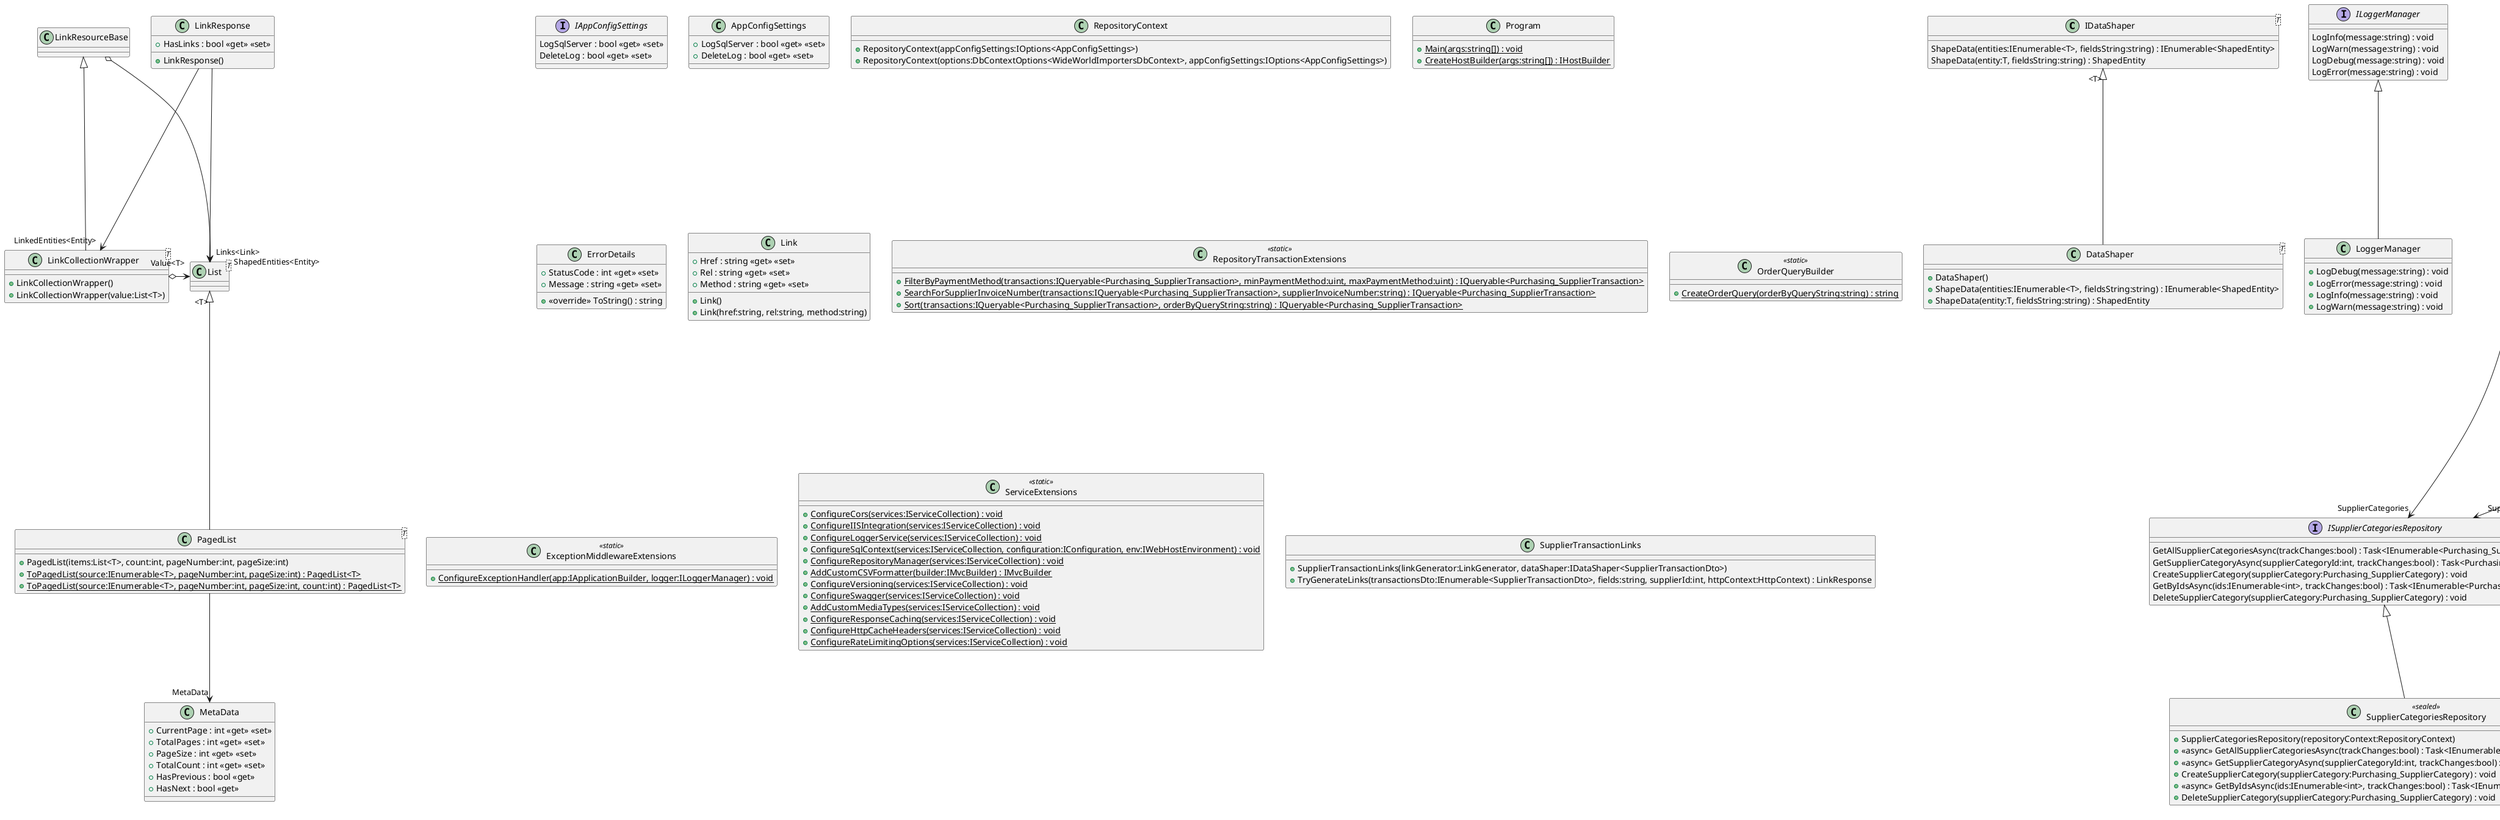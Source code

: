 @startuml
interface "IDataShaper"<T> {
    ShapeData(entities:IEnumerable<T>, fieldsString:string) : IEnumerable<ShapedEntity>
    ShapeData(entity:T, fieldsString:string) : ShapedEntity
}
interface ILoggerManager {
    LogInfo(message:string) : void
    LogWarn(message:string) : void
    LogDebug(message:string) : void
    LogError(message:string) : void
}
interface "IRepositoryBase"<T> {
    FindAll(trackChanges:bool) : IQueryable<T>
    FindByCondition(expression:Expression<Func<T, bool>>, trackChanges:bool) : IQueryable<T>
    Create(entity:T) : void
    Update(entity:T) : void
    Delete(entity:T) : void
}
interface IRepositoryManager {
    SaveAsync() : Task
}
IRepositoryManager --> "SupplierCategories" ISupplierCategoriesRepository
IRepositoryManager --> "Supplier" ISupplierRepository
IRepositoryManager --> "SupplierTransactions" ISupplierTransactionsRepository
interface ISupplierCategoriesRepository {
    GetAllSupplierCategoriesAsync(trackChanges:bool) : Task<IEnumerable<Purchasing_SupplierCategory>>
    GetSupplierCategoryAsync(supplierCategoryId:int, trackChanges:bool) : Task<Purchasing_SupplierCategory>
    CreateSupplierCategory(supplierCategory:Purchasing_SupplierCategory) : void
    GetByIdsAsync(ids:IEnumerable<int>, trackChanges:bool) : Task<IEnumerable<Purchasing_SupplierCategory>>
    DeleteSupplierCategory(supplierCategory:Purchasing_SupplierCategory) : void
}
interface ISupplierRepository {
    GetSuppliersAsync(trackChanges:bool) : Task<IEnumerable<Purchasing_Supplier>>
    GetSupplierAsync(supplierId:int, trackChanges:bool) : Task<Purchasing_Supplier>
    GetSuppliersForASupplierCategoryAsync(supplierCategoryId:int, trackChanges:bool) : Task<IEnumerable<Purchasing_Supplier>>
    GetSupplierForASupplierCategoryAsync(supplierCategoryId:int, supplierId:int, trackChanges:bool) : Task<Purchasing_Supplier>
    CreateSupplier(supplier:Purchasing_Supplier) : void
    CreateSupplierForSupplierCategory(supplierCategoryId:int, supplier:Purchasing_Supplier) : void
    DeleteSupplier(supplier:Purchasing_Supplier) : void
}
interface ISupplierTransactionsRepository {
    GetAllSupplierTransactionsAsync(supplierParameters:SupplierParameters, trackChanges:bool) : Task<PagedList<Purchasing_SupplierTransaction>>
    GetAllTransactionsForASupplierAsync(supplierId:int, supplierParameters:SupplierParameters, trackChanges:bool) : Task<PagedList<Purchasing_SupplierTransaction>>
    GetSupplierTransactionAsync(supplierId:int, supplierTransactionId:int, trackChanges:bool) : Task<Purchasing_SupplierTransaction>
    GetTransactionsForASupplier(supplierId:int, trackChanges:bool) : Task<IEnumerable<Purchasing_SupplierTransaction>>
    CreateSupplierTransaction(supplierTransaction:Purchasing_SupplierTransaction) : void
    GetByIdsAsync(ids:IEnumerable<int>, trackChanges:bool) : Task<IEnumerable<Purchasing_SupplierTransaction>>
    DeleteSupplierTransaction(supplierTransaction:Purchasing_SupplierTransaction) : void
}
interface IAppConfigSettings {
    LogSqlServer : bool <<get>> <<set>>
    DeleteLog : bool <<get>> <<set>>
}
class AppConfigSettings {
    + LogSqlServer : bool <<get>> <<set>>
    + DeleteLog : bool <<get>> <<set>>
}
interface IAppConfiguration {
    LogSqlServer : bool <<get>> <<set>>
    DeleteLog : bool <<get>> <<set>>
}
class AppConfiguration {
    + LogSqlServer : bool <<get>> <<set>>
    + DeleteLog : bool <<get>> <<set>>
}
IAppConfiguration <|-- AppConfiguration
class RepositoryContext {
    + RepositoryContext(appConfigSettings:IOptions<AppConfigSettings>)
    + RepositoryContext(options:DbContextOptions<WideWorldImportersDbContext>, appConfigSettings:IOptions<AppConfigSettings>)
}
class LoggerManager {
    + LogDebug(message:string) : void
    + LogError(message:string) : void
    + LogInfo(message:string) : void
    + LogWarn(message:string) : void
}
ILoggerManager <|-- LoggerManager
abstract class "RepositoryBase"<T> {
    + RepositoryBase(repositoryContext:RepositoryContext)
    + FindAll(trackChanges:bool) : IQueryable<T>
    + FindByCondition(expression:Expression<Func<T, bool>>, trackChanges:bool) : IQueryable<T>
    + Create(entity:T) : void
    + Update(entity:T) : void
    + Delete(entity:T) : void
}
class "IRepositoryBase"<T> {
}
"IRepositoryBase" "<T>" <|-- "RepositoryBase"
class RepositoryManager {
    + RepositoryManager(repositoryContext:RepositoryContext)
    + SaveAsync() : Task
}
IRepositoryManager <|-- RepositoryManager
RepositoryManager --> "SupplierCategories" ISupplierCategoriesRepository
RepositoryManager --> "Supplier" ISupplierRepository
RepositoryManager --> "SupplierTransactions" ISupplierTransactionsRepository
class SupplierCategoriesRepository <<sealed>> {
    + SupplierCategoriesRepository(repositoryContext:RepositoryContext)
    + <<async>> GetAllSupplierCategoriesAsync(trackChanges:bool) : Task<IEnumerable<Purchasing_SupplierCategory>>
    + <<async>> GetSupplierCategoryAsync(supplierCategoryId:int, trackChanges:bool) : Task<Purchasing_SupplierCategory>
    + CreateSupplierCategory(supplierCategory:Purchasing_SupplierCategory) : void
    + <<async>> GetByIdsAsync(ids:IEnumerable<int>, trackChanges:bool) : Task<IEnumerable<Purchasing_SupplierCategory>>
    + DeleteSupplierCategory(supplierCategory:Purchasing_SupplierCategory) : void
}
class "RepositoryBase"<T> {
}
"RepositoryBase" "<Purchasing_SupplierCategory>" <|-- SupplierCategoriesRepository
ISupplierCategoriesRepository <|-- SupplierCategoriesRepository
class SupplierRepository <<sealed>> {
    + SupplierRepository(repositoryContext:RepositoryContext)
    + <<async>> GetSuppliersAsync(trackChanges:bool) : Task<IEnumerable<Purchasing_Supplier>>
    + <<async>> GetSupplierAsync(supplierId:int, trackChanges:bool) : Task<Purchasing_Supplier>
    + <<async>> GetSuppliersForASupplierCategoryAsync(supplierCategoryId:int, trackChanges:bool) : Task<IEnumerable<Purchasing_Supplier>>
    + <<async>> GetSupplierForASupplierCategoryAsync(supplierCategoryId:int, supplierId:int, trackChanges:bool) : Task<Purchasing_Supplier>
    + CreateSupplier(supplier:Purchasing_Supplier) : void
    + CreateSupplierForSupplierCategory(supplierCategoryId:int, supplier:Purchasing_Supplier) : void
    + DeleteSupplier(supplier:Purchasing_Supplier) : void
}
class "RepositoryBase"<T> {
}
"RepositoryBase" "<Purchasing_Supplier>" <|-- SupplierRepository
ISupplierRepository <|-- SupplierRepository
class SupplierTransactionsRepository <<sealed>> {
    + SupplierTransactionsRepository(repositoryContext:RepositoryContext)
    + <<async>> GetAllSupplierTransactionsAsync(supplierParameters:SupplierParameters, trackChanges:bool) : Task<PagedList<Purchasing_SupplierTransaction>>
    + <<async>> GetSupplierTransactionAsync(supplierId:int, supplierTransactionId:int, trackChanges:bool) : Task<Purchasing_SupplierTransaction>
    + <<async>> GetAllTransactionsForASupplierAsync(supplierId:int, supplierParameters:SupplierParameters, trackChanges:bool) : Task<PagedList<Purchasing_SupplierTransaction>>
    + CreateSupplierTransaction(supplierTransaction:Purchasing_SupplierTransaction) : void
    + <<async>> GetByIdsAsync(ids:IEnumerable<int>, trackChanges:bool) : Task<IEnumerable<Purchasing_SupplierTransaction>>
    + <<async>> GetTransactionsForASupplier(supplierId:int, trackChanges:bool) : Task<IEnumerable<Purchasing_SupplierTransaction>>
    + DeleteSupplierTransaction(supplierTransaction:Purchasing_SupplierTransaction) : void
}
class "RepositoryBase"<T> {
}
"RepositoryBase" "<Purchasing_SupplierTransaction>" <|-- SupplierTransactionsRepository
ISupplierTransactionsRepository <|-- SupplierTransactionsRepository
class CsvOutputFormatter {
    + CsvOutputFormatter()
    + <<override>> <<async>> WriteResponseBodyAsync(context:OutputFormatterWriteContext, selectedEncoding:Encoding) : Task
}
TextOutputFormatter <|-- CsvOutputFormatter
class MappingProfile {
    + MappingProfile()
}
Profile <|-- MappingProfile
class Program {
    + {static} Main(args:string[]) : void
    + {static} CreateHostBuilder(args:string[]) : IHostBuilder
}
class Startup {
    + Startup(configuration:IConfiguration, env:IWebHostEnvironment)
    + ConfigureServices(services:IServiceCollection) : void
    + Configure(app:IApplicationBuilder, env:IWebHostEnvironment, logger:ILoggerManager) : void
}
Startup --> "Configuration" IConfiguration
class SupplierCategoryDto {
    + SupplierCategoryId : int <<get>> <<set>>
    + SupplierCategoryName : string <<get>> <<set>>
    + LastEditedBy : int <<get>> <<set>>
}
SupplierCategoryDto --> "ValidFrom" DateTime
SupplierCategoryDto --> "ValidTo" DateTime
class SupplierCategoryForCreationDto {
    + LastEditedBy : int <<get>> <<set>>
}
class "IEnumerable"<T> {
}
SupplierCategoryForManipulationDto <|-- SupplierCategoryForCreationDto
SupplierCategoryForCreationDto --> "Purchasing_Suppliers<SupplierForCreationDto>" "IEnumerable"
abstract class SupplierCategoryForManipulationDto {
    + SupplierCategoryName : string <<get>> <<set>>
}
class SupplierCategoryForUpdateDto {
    + LastEditedBy : int <<get>> <<set>>
}
class "IEnumerable"<T> {
}
SupplierCategoryForManipulationDto <|-- SupplierCategoryForUpdateDto
SupplierCategoryForUpdateDto --> "Purchasing_Suppliers<SupplierForCreationDto>" "IEnumerable"
class SupplierDto {
    + SupplierId : int <<get>> <<set>>
    + SupplierCategoryId : int <<get>> <<set>>
    + PrimaryContactPersonId : int <<get>> <<set>>
    + AlternateContactPersonId : int <<get>> <<set>>
    + DeliveryMethodId : int? <<get>> <<set>>
    + DeliveryCityId : int <<get>> <<set>>
    + PostalCityId : int <<get>> <<set>>
    + SupplierReference : string <<get>> <<set>>
    + BankAccountName : string <<get>> <<set>>
    + BankAccountBranch : string <<get>> <<set>>
    + BankAccountCode : string <<get>> <<set>>
    + BankAccountNumber : string <<get>> <<set>>
    + BankInternationalCode : string <<get>> <<set>>
    + PaymentDays : int <<get>> <<set>>
    + InternalComments : string <<get>> <<set>>
    + PhoneNumber : string <<get>> <<set>>
    + FaxNumber : string <<get>> <<set>>
    + WebsiteUrl : string <<get>> <<set>>
    + DeliveryAddressLine1 : string <<get>> <<set>>
    + DeliveryAddressLine2 : string <<get>> <<set>>
    + DeliveryPostalCode : string <<get>> <<set>>
    + PostalAddressLine1 : string <<get>> <<set>>
    + PostalAddressLine2 : string <<get>> <<set>>
    + PostalPostalCode : string <<get>> <<set>>
    + LastEditedBy : int <<get>> <<set>>
}
SupplierForManipulationDto <|-- SupplierDto
SupplierDto --> "ValidFrom" DateTime
SupplierDto --> "ValidTo" DateTime
class SupplierForCreationDto {
    + SupplierCategoryId : int <<get>> <<set>>
    + PrimaryContactPersonId : int <<get>> <<set>>
    + AlternateContactPersonId : int <<get>> <<set>>
    + DeliveryMethodId : int? <<get>> <<set>>
    + DeliveryCityId : int <<get>> <<set>>
    + PostalCityId : int <<get>> <<set>>
    + SupplierReference : string <<get>> <<set>>
    + BankAccountName : string <<get>> <<set>>
    + BankAccountBranch : string <<get>> <<set>>
    + BankAccountCode : string <<get>> <<set>>
    + BankAccountNumber : string <<get>> <<set>>
    + BankInternationalCode : string <<get>> <<set>>
    + PaymentDays : int <<get>> <<set>>
    + InternalComments : string <<get>> <<set>>
    + PhoneNumber : string <<get>> <<set>>
    + FaxNumber : string <<get>> <<set>>
    + WebsiteUrl : string <<get>> <<set>>
    + DeliveryAddressLine1 : string <<get>> <<set>>
    + DeliveryAddressLine2 : string <<get>> <<set>>
    + DeliveryPostalCode : string <<get>> <<set>>
    + PostalAddressLine1 : string <<get>> <<set>>
    + PostalAddressLine2 : string <<get>> <<set>>
    + PostalPostalCode : string <<get>> <<set>>
    + LastEditedBy : int <<get>> <<set>>
}
SupplierForManipulationDto <|-- SupplierForCreationDto
abstract class SupplierForManipulationDto {
    + SupplierName : string <<get>> <<set>>
}
class SupplierForUpdateDto {
    + SupplierCategoryId : int <<get>> <<set>>
    + PrimaryContactPersonId : int <<get>> <<set>>
    + AlternateContactPersonId : int <<get>> <<set>>
    + DeliveryMethodId : int? <<get>> <<set>>
    + DeliveryCityId : int <<get>> <<set>>
    + PostalCityId : int <<get>> <<set>>
    + SupplierReference : string <<get>> <<set>>
    + BankAccountName : string <<get>> <<set>>
    + BankAccountBranch : string <<get>> <<set>>
    + BankAccountCode : string <<get>> <<set>>
    + BankAccountNumber : string <<get>> <<set>>
    + BankInternationalCode : string <<get>> <<set>>
    + PaymentDays : int <<get>> <<set>>
    + InternalComments : string <<get>> <<set>>
    + PhoneNumber : string <<get>> <<set>>
    + FaxNumber : string <<get>> <<set>>
    + WebsiteUrl : string <<get>> <<set>>
    + DeliveryAddressLine1 : string <<get>> <<set>>
    + DeliveryAddressLine2 : string <<get>> <<set>>
    + DeliveryPostalCode : string <<get>> <<set>>
    + PostalAddressLine1 : string <<get>> <<set>>
    + PostalAddressLine2 : string <<get>> <<set>>
    + PostalPostalCode : string <<get>> <<set>>
    + LastEditedBy : int <<get>> <<set>>
}
SupplierForManipulationDto <|-- SupplierForUpdateDto
class SupplierTransactionDto {
    + SupplierTransactionId : int <<get>> <<set>>
    + SupplierId : int <<get>> <<set>>
    + TransactionTypeId : int <<get>> <<set>>
    + PurchaseOrderId : int? <<get>> <<set>>
    + PaymentMethodId : int? <<get>> <<set>>
    + SupplierInvoiceNumber : string <<get>> <<set>>
    + AmountExcludingTax : decimal <<get>> <<set>>
    + TaxAmount : decimal <<get>> <<set>>
    + TransactionAmount : decimal <<get>> <<set>>
    + OutstandingBalance : decimal <<get>> <<set>>
    + FinalizationDate : DateTime? <<get>> <<set>>
    + IsFinalized : bool? <<get>>
    + LastEditedBy : int <<get>> <<set>>
}
SupplierTransactionDto --> "TransactionDate" DateTime
SupplierTransactionDto --> "LastEditedWhen" DateTime
class SupplierTransactionForCreationDto {
    + SupplierTransactionId : int <<get>> <<set>>
    + TransactionTypeId : int <<get>> <<set>>
    + PurchaseOrderId : int? <<get>> <<set>>
    + PaymentMethodId : int? <<get>> <<set>>
    + SupplierInvoiceNumber : string <<get>> <<set>>
    + AmountExcludingTax : decimal <<get>> <<set>>
    + TaxAmount : decimal <<get>> <<set>>
    + TransactionAmount : decimal <<get>> <<set>>
    + OutstandingBalance : decimal <<get>> <<set>>
    + FinalizationDate : DateTime? <<get>> <<set>>
    + IsFinalized : bool? <<get>>
    + LastEditedBy : int <<get>> <<set>>
}
SupplierTransactionForManipulationDto <|-- SupplierTransactionForCreationDto
SupplierTransactionForCreationDto --> "TransactionDate" DateTime
SupplierTransactionForCreationDto --> "LastEditedWhen" DateTime
abstract class SupplierTransactionForManipulationDto {
    + SupplierId : int <<get>> <<set>>
}
class SupplierTransactionForUpdateDto {
    + TransactionTypeId : int <<get>> <<set>>
    + PurchaseOrderId : int? <<get>> <<set>>
    + PaymentMethodId : int? <<get>> <<set>>
    + SupplierInvoiceNumber : string <<get>> <<set>>
    + AmountExcludingTax : decimal <<get>> <<set>>
    + TaxAmount : decimal <<get>> <<set>>
    + TransactionAmount : decimal <<get>> <<set>>
    + OutstandingBalance : decimal <<get>> <<set>>
    + FinalizationDate : DateTime? <<get>> <<set>>
    + IsFinalized : bool? <<get>>
    + LastEditedBy : int <<get>> <<set>>
}
SupplierTransactionForManipulationDto <|-- SupplierTransactionForUpdateDto
SupplierTransactionForUpdateDto --> "TransactionDate" DateTime
SupplierTransactionForUpdateDto --> "LastEditedWhen" DateTime
class ErrorDetails {
    + StatusCode : int <<get>> <<set>>
    + Message : string <<get>> <<set>>
    + <<override>> ToString() : string
}
class Link {
    + Link()
    + Link(href:string, rel:string, method:string)
    + Href : string <<get>> <<set>>
    + Rel : string <<get>> <<set>>
    + Method : string <<get>> <<set>>
}
class "LinkCollectionWrapper"<T> {
    + LinkCollectionWrapper()
    + LinkCollectionWrapper(value:List<T>)
}
class "List"<T> {
}
LinkResourceBase <|-- "LinkCollectionWrapper"
"LinkCollectionWrapper" o-> "Value<T>" "List"
class LinkResourceBase {
}
class "List"<T> {
}
LinkResourceBase o-> "Links<Link>" "List"
class LinkResponse {
    + LinkResponse()
    + HasLinks : bool <<get>> <<set>>
}
class "List"<T> {
}
class "LinkCollectionWrapper"<T> {
}
LinkResponse --> "ShapedEntities<Entity>" "List"
LinkResponse --> "LinkedEntities<Entity>" "LinkCollectionWrapper"
class Entity {
    + Entity()
    + Add(key:string, value:object) : void
    + ContainsKey(key:string) : bool
    + Remove(key:string) : bool
    + TryGetValue(key:string, value:object) : bool
    + Add(item:KeyValuePair<string, object>) : void
    + Clear() : void
    + Contains(item:KeyValuePair<string, object>) : bool
    + CopyTo(array:KeyValuePair<string, object>[], arrayIndex:int) : void
    + Count : int <<get>>
    + IsReadOnly : bool <<get>>
    + Remove(item:KeyValuePair<string, object>) : bool
    + GetEnumerator() : IEnumerator<KeyValuePair<string, object>>
    GetEnumerator() : IEnumerator
    + GetSchema() : XmlSchema
    + ReadXml(reader:XmlReader) : void
    + WriteXml(writer:XmlWriter) : void
    + <<override>> TryGetMember(binder:GetMemberBinder, result:object) : bool
    + <<override>> TrySetMember(binder:SetMemberBinder, value:object) : bool
}
class "IDictionary`2"<T1,T2> {
}
class "ICollection"<T> {
}
DynamicObject <|-- Entity
IXmlSerializable <|-- Entity
"IDictionary`2" "<string,object>" <|-- Entity
Entity --> "Keys<string>" "ICollection"
Entity --> "Values<object>" "ICollection"
class ShapedEntity {
    + ShapedEntity()
    + Id : int <<get>> <<set>>
}
ShapedEntity --> "Entity" Entity
class MetaData {
    + CurrentPage : int <<get>> <<set>>
    + TotalPages : int <<get>> <<set>>
    + PageSize : int <<get>> <<set>>
    + TotalCount : int <<get>> <<set>>
    + HasPrevious : bool <<get>>
    + HasNext : bool <<get>>
}
class "PagedList"<T> {
    + PagedList(items:List<T>, count:int, pageNumber:int, pageSize:int)
    + {static} ToPagedList(source:IEnumerable<T>, pageNumber:int, pageSize:int) : PagedList<T>
    + {static} ToPagedList(source:IEnumerable<T>, pageNumber:int, pageSize:int, count:int) : PagedList<T>
}
class "List"<T> {
}
"List" "<T>" <|-- "PagedList"
"PagedList" --> "MetaData" MetaData
abstract class RequestParameters {
    + PageNumber : int <<get>> <<set>> = 1
    + PageSize : int <<get>> <<set>>
    + OrderBy : string <<get>> <<set>>
    + Fields : string <<get>> <<set>>
}
class SupplierParameters {
    + SupplierParameters()
    + MinPaymentMethod : uint <<get>> <<set>> = 1
    + MaxPaymentMethod : uint <<get>> <<set>> = 4
    + ValidPaymentMethodRange : bool <<get>>
    + SupplierInvoiceNumber : string <<get>> <<set>>
    + SupplierId : int <<get>> <<set>>
}
RequestParameters <|-- SupplierParameters
class "DataShaper"<T> {
    + DataShaper()
    + ShapeData(entities:IEnumerable<T>, fieldsString:string) : IEnumerable<ShapedEntity>
    + ShapeData(entity:T, fieldsString:string) : ShapedEntity
}
class "IDataShaper"<T> {
}
"IDataShaper" "<T>" <|-- "DataShaper"
class RepositoryTransactionExtensions <<static>> {
    + {static} FilterByPaymentMethod(transactions:IQueryable<Purchasing_SupplierTransaction>, minPaymentMethod:uint, maxPaymentMethod:uint) : IQueryable<Purchasing_SupplierTransaction>
    + {static} SearchForSupplierInvoiceNumber(transactions:IQueryable<Purchasing_SupplierTransaction>, supplierInvoiceNumber:string) : IQueryable<Purchasing_SupplierTransaction>
    + {static} Sort(transactions:IQueryable<Purchasing_SupplierTransaction>, orderByQueryString:string) : IQueryable<Purchasing_SupplierTransaction>
}
class OrderQueryBuilder <<static>> {
    + {static} CreateOrderQuery(orderByQueryString:string) : string
}
class ValidateMediaTypeAttribute {
    + OnActionExecuting(context:ActionExecutingContext) : void
    + OnActionExecuted(context:ActionExecutedContext) : void
}
IActionFilter <|-- ValidateMediaTypeAttribute
class ValidateSupplierCategoryExistsAttribute {
    + ValidateSupplierCategoryExistsAttribute(repository:IRepositoryManager, logger:ILoggerManager)
    + <<async>> OnActionExecutionAsync(context:ActionExecutingContext, next:ActionExecutionDelegate) : Task
}
IAsyncActionFilter <|-- ValidateSupplierCategoryExistsAttribute
class ValidateSupplierCategoryForSupplierExistsAttribute <<sealed>> {
    + ValidateSupplierCategoryForSupplierExistsAttribute(repository:IRepositoryManager, logger:ILoggerManager)
    + <<async>> OnActionExecutionAsync(context:ActionExecutingContext, next:ActionExecutionDelegate) : Task
}
IAsyncActionFilter <|-- ValidateSupplierCategoryForSupplierExistsAttribute
class ValidateSupplierTransactionExistsAttribute {
    + ValidateSupplierTransactionExistsAttribute(repository:IRepositoryManager, logger:ILoggerManager)
    + <<async>> OnActionExecutionAsync(context:ActionExecutingContext, next:ActionExecutionDelegate) : Task
}
IAsyncActionFilter <|-- ValidateSupplierTransactionExistsAttribute
class ValidationFilterAttribute {
    + ValidationFilterAttribute(logger:ILoggerManager)
    + OnActionExecuting(context:ActionExecutingContext) : void
    + OnActionExecuted(context:ActionExecutedContext) : void
}
IActionFilter <|-- ValidationFilterAttribute
class RootController {
    + RootController(linkGenerator:LinkGenerator)
    + GetRoot(mediaType:string) : IActionResult
}
ControllerBase <|-- RootController
class SupplierCategoriesController <<sealed>> {
    + SupplierCategoriesController(repository:IRepositoryManager, logger:ILoggerManager, mapper:IMapper)
    + <<async>> GetSupplierCategories() : Task<IActionResult>
    + <<async>> GetSupplierCategory(id:int) : Task<IActionResult>
    + <<async>> GetSupplierCategoryCollection(ids:IEnumerable<int>) : Task<IActionResult>
    + <<async>> GetSuppliersForSupplierCategory(id:int) : Task<IActionResult>
    + <<async>> GetSupplierForSupplierCategory(supplierCategoryId:int, id:int) : Task<IActionResult>
    + <<async>> CreateSupplierCategory(supplierCategory:SupplierCategoryForCreationDto) : Task<IActionResult>
    + <<async>> CreateSupplierCategoryCollection(supplierCategoryCollection:IEnumerable<SupplierCategoryForCreationDto>) : Task<IActionResult>
    + <<async>> DeleteSupplierCategory(id:int) : Task<IActionResult>
    + <<async>> UpdateSupplierCategory(id:int, supplierCategory:SupplierCategoryForUpdateDto) : Task<IActionResult>
    + <<async>> PartiallyUpdateSupplierForSupplierCategory(supplierCategoryId:int, patchDoc:JsonPatchDocument<SupplierCategoryForUpdateDto>) : Task<IActionResult>
}
ControllerBase <|-- SupplierCategoriesController
class SuppliersController {
    + SuppliersController(repository:IRepositoryManager, logger:ILoggerManager, mapper:IMapper)
    + GetSuppliersOptions() : IActionResult
    + <<async>> GetSuppliers() : Task<IActionResult>
    + <<async>> GetSuppliers(id:int) : Task<IActionResult>
    + <<async>> CreateSupplier(supplier:SupplierForCreationDto) : Task<IActionResult>
    + <<async>> CreateSupplierForSupplierCategory(id:int, supplier:SupplierForCreationDto) : Task<IActionResult>
    + <<async>> UpdateSupplierForSupplierCategory(id:int, supplierCategoryId:int, supplier:SupplierForUpdateDto) : Task<IActionResult>
    + <<async>> PartiallyUpdateSupplierForSupplierCategory(id:int, supplierCategoryId:int, patchDoc:JsonPatchDocument<SupplierForUpdateDto>) : Task<IActionResult>
}
ControllerBase <|-- SuppliersController
class SupplierTransactionsController <<sealed>> {
    + SupplierTransactionsController(repository:IRepositoryManager, logger:ILoggerManager, mapper:IMapper, dataShaper:IDataShaper<SupplierTransactionDto>, supplierTransactionLinks:SupplierTransactionLinks)
    + <<async>> GetTransactionsForSupplier(supplierId:int, supplierParameters:SupplierParameters) : Task<IActionResult>
    + <<async>> GetTransactionForSupplier(supplierId:int, id:int) : Task<IActionResult>
    + <<async>> CreateSupplierTransaction(supplierId:int, supplierTransaction:SupplierTransactionForCreationDto) : Task<IActionResult>
    + <<async>> CreateSupplierTransactionCollection(supplierTransactionCollection:IEnumerable<SupplierTransactionForCreationDto>) : Task<IActionResult>
    + <<async>> DeleteSupplierTransaction(supplierId:int, id:int) : Task<IActionResult>
    + <<async>> UpdateSupplierTransaction(supplierId:int, id:int, supplierTransaction:SupplierTransactionForUpdateDto) : Task<IActionResult>
    + <<async>> PartiallyUpdateSupplierTransaction(supplierId:int, id:int, patchDoc:JsonPatchDocument<SupplierTransactionForUpdateDto>) : Task<IActionResult>
}
ControllerBase <|-- SupplierTransactionsController
class ExceptionMiddlewareExtensions <<static>> {
    + {static} ConfigureExceptionHandler(app:IApplicationBuilder, logger:ILoggerManager) : void
}
class ServiceExtensions <<static>> {
    + {static} ConfigureCors(services:IServiceCollection) : void
    + {static} ConfigureIISIntegration(services:IServiceCollection) : void
    + {static} ConfigureLoggerService(services:IServiceCollection) : void
    + {static} ConfigureSqlContext(services:IServiceCollection, configuration:IConfiguration, env:IWebHostEnvironment) : void
    + {static} ConfigureRepositoryManager(services:IServiceCollection) : void
    + {static} AddCustomCSVFormatter(builder:IMvcBuilder) : IMvcBuilder
    + {static} ConfigureVersioning(services:IServiceCollection) : void
    + {static} ConfigureSwagger(services:IServiceCollection) : void
    + {static} AddCustomMediaTypes(services:IServiceCollection) : void
    + {static} ConfigureResponseCaching(services:IServiceCollection) : void
    + {static} ConfigureHttpCacheHeaders(services:IServiceCollection) : void
    + {static} ConfigureRateLimitingOptions(services:IServiceCollection) : void
}
class ArrayModelBinder {
    + BindModelAsync(bindingContext:ModelBindingContext) : Task
}
IModelBinder <|-- ArrayModelBinder
class SupplierTransactionLinks {
    + SupplierTransactionLinks(linkGenerator:LinkGenerator, dataShaper:IDataShaper<SupplierTransactionDto>)
    + TryGenerateLinks(transactionsDto:IEnumerable<SupplierTransactionDto>, fields:string, supplierId:int, httpContext:HttpContext) : LinkResponse
}
@enduml
